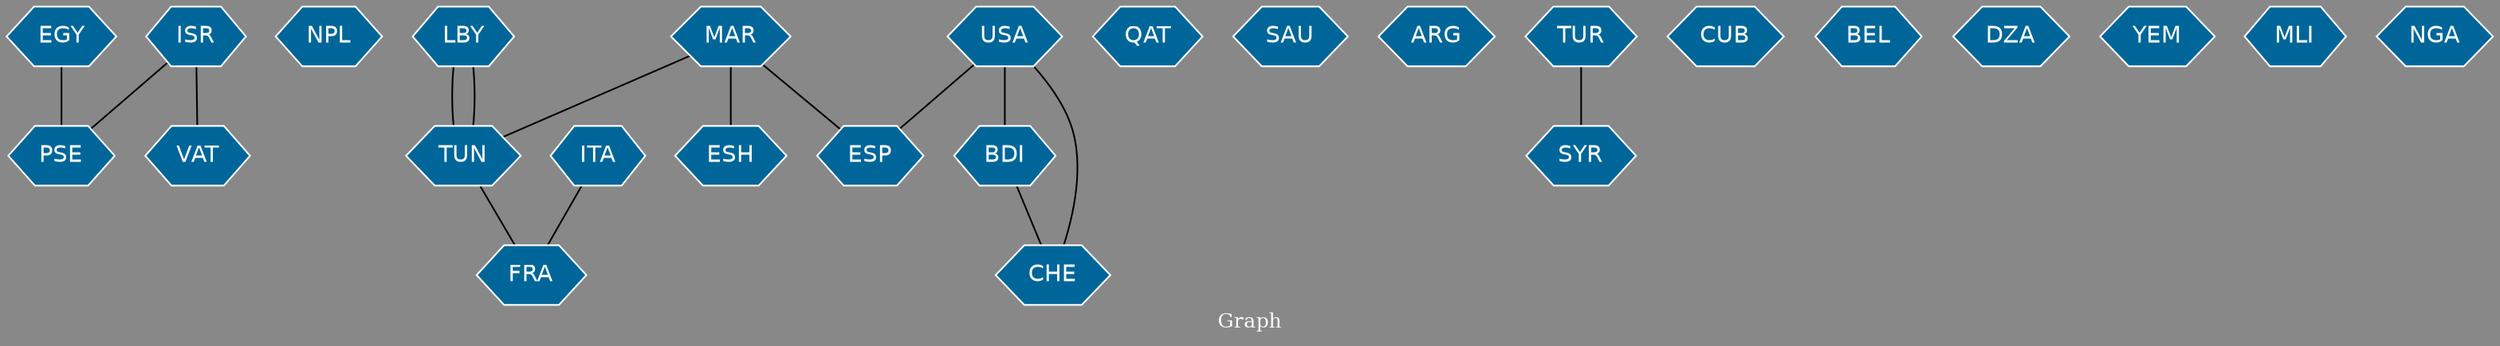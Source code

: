 // Countries together in item graph
graph {
	graph [bgcolor="#888888" fontcolor=white fontsize=12 label="Graph" outputorder=edgesfirst overlap=prism]
	node [color=white fillcolor="#006699" fontcolor=white fontname=Helvetica shape=hexagon style=filled]
	edge [arrowhead=open color=black fontcolor=white fontname=Courier fontsize=12]
		EGY [label=EGY]
		NPL [label=NPL]
		PSE [label=PSE]
		LBY [label=LBY]
		TUN [label=TUN]
		QAT [label=QAT]
		SAU [label=SAU]
		ESP [label=ESP]
		ITA [label=ITA]
		FRA [label=FRA]
		ARG [label=ARG]
		TUR [label=TUR]
		SYR [label=SYR]
		CUB [label=CUB]
		BDI [label=BDI]
		BEL [label=BEL]
		DZA [label=DZA]
		YEM [label=YEM]
		ISR [label=ISR]
		MAR [label=MAR]
		ESH [label=ESH]
		USA [label=USA]
		MLI [label=MLI]
		NGA [label=NGA]
		VAT [label=VAT]
		CHE [label=CHE]
			TUN -- FRA [weight=1]
			USA -- ESP [weight=1]
			TUR -- SYR [weight=1]
			MAR -- TUN [weight=1]
			ISR -- PSE [weight=1]
			LBY -- TUN [weight=1]
			BDI -- CHE [weight=1]
			MAR -- ESH [weight=1]
			ISR -- VAT [weight=1]
			TUN -- LBY [weight=1]
			USA -- CHE [weight=1]
			USA -- BDI [weight=1]
			EGY -- PSE [weight=1]
			MAR -- ESP [weight=1]
			ITA -- FRA [weight=1]
}